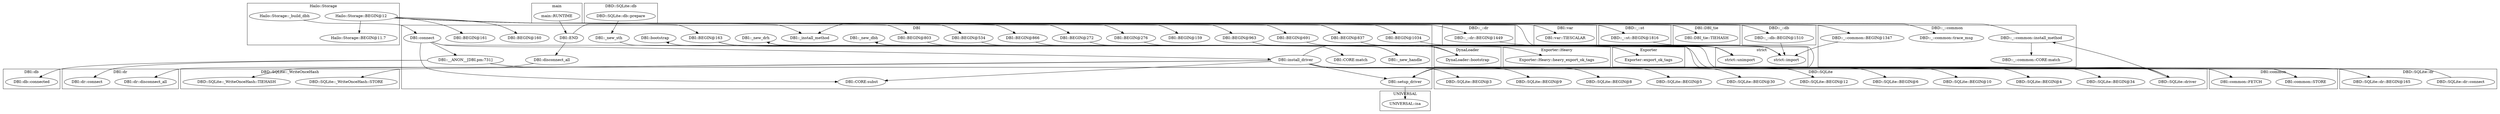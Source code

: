 digraph {
graph [overlap=false]
subgraph cluster_DynaLoader {
	label="DynaLoader";
	"DynaLoader::bootstrap";
}
subgraph cluster_DBI {
	label="DBI";
	"DBI::__ANON__[DBI.pm:731]";
	"DBI::BEGIN@866";
	"DBI::BEGIN@163";
	"DBI::BEGIN@160";
	"DBI::BEGIN@534";
	"DBI::BEGIN@161";
	"DBI::BEGIN@159";
	"DBI::bootstrap";
	"DBI::BEGIN@803";
	"DBI::BEGIN@276";
	"DBI::setup_driver";
	"DBI::CORE:match";
	"DBI::BEGIN@1034";
	"DBI::BEGIN@837";
	"DBI::_new_handle";
	"DBI::BEGIN@691";
	"DBI::BEGIN@963";
	"DBI::_new_sth";
	"DBI::BEGIN@272";
	"DBI::END";
	"DBI::_install_method";
	"DBI::_new_dbh";
	"DBI::install_driver";
	"DBI::disconnect_all";
	"DBI::CORE:subst";
	"DBI::_new_drh";
	"DBI::connect";
}
subgraph cluster_main {
	label="main";
	"main::RUNTIME";
}
subgraph cluster_strict {
	label="strict";
	"strict::import";
	"strict::unimport";
}
subgraph cluster_DBD_SQLite_dr {
	label="DBD::SQLite::dr";
	"DBD::SQLite::dr::connect";
	"DBD::SQLite::dr::BEGIN@165";
}
subgraph cluster_DBI_common {
	label="DBI::common";
	"DBI::common::STORE";
	"DBI::common::FETCH";
}
subgraph cluster_DBI_db {
	label="DBI::db";
	"DBI::db::connected";
}
subgraph cluster_UNIVERSAL {
	label="UNIVERSAL";
	"UNIVERSAL::isa";
}
subgraph cluster_DBD_SQLite {
	label="DBD::SQLite";
	"DBD::SQLite::BEGIN@9";
	"DBD::SQLite::BEGIN@3";
	"DBD::SQLite::BEGIN@34";
	"DBD::SQLite::BEGIN@4";
	"DBD::SQLite::BEGIN@10";
	"DBD::SQLite::BEGIN@6";
	"DBD::SQLite::BEGIN@12";
	"DBD::SQLite::BEGIN@30";
	"DBD::SQLite::driver";
	"DBD::SQLite::BEGIN@8";
	"DBD::SQLite::BEGIN@5";
}
subgraph cluster_Hailo_Storage {
	label="Hailo::Storage";
	"Hailo::Storage::BEGIN@12";
	"Hailo::Storage::_build_dbh";
	"Hailo::Storage::BEGIN@11.7";
}
subgraph cluster_DBD_SQLite_db {
	label="DBD::SQLite::db";
	"DBD::SQLite::db::prepare";
}
subgraph cluster_DBD___dr {
	label="DBD::_::dr";
	"DBD::_::dr::BEGIN@1449";
}
subgraph cluster_DBI_var {
	label="DBI::var";
	"DBI::var::TIESCALAR";
}
subgraph cluster_DBD___st {
	label="DBD::_::st";
	"DBD::_::st::BEGIN@1816";
}
subgraph cluster_DBI_DBI_tie {
	label="DBI::DBI_tie";
	"DBI::DBI_tie::TIEHASH";
}
subgraph cluster_Exporter_Heavy {
	label="Exporter::Heavy";
	"Exporter::Heavy::heavy_export_ok_tags";
}
subgraph cluster_DBD_SQLite__WriteOnceHash {
	label="DBD::SQLite::_WriteOnceHash";
	"DBD::SQLite::_WriteOnceHash::STORE";
	"DBD::SQLite::_WriteOnceHash::TIEHASH";
}
subgraph cluster_DBI_dr {
	label="DBI::dr";
	"DBI::dr::disconnect_all";
	"DBI::dr::connect";
}
subgraph cluster_Exporter {
	label="Exporter";
	"Exporter::export_ok_tags";
}
subgraph cluster_DBD___common {
	label="DBD::_::common";
	"DBD::_::common::BEGIN@1347";
	"DBD::_::common::CORE:match";
	"DBD::_::common::trace_msg";
	"DBD::_::common::install_method";
}
subgraph cluster_DBD___db {
	label="DBD::_::db";
	"DBD::_::db::BEGIN@1510";
}
"Hailo::Storage::BEGIN@12" -> "DBD::_::st::BEGIN@1816";
"Hailo::Storage::BEGIN@12" -> "DBI::BEGIN@160";
"DBD::_::common::install_method" -> "DBD::_::common::CORE:match";
"Hailo::Storage::BEGIN@12" -> "DBI::BEGIN@803";
"DBI::__ANON__[DBI.pm:731]" -> "DBI::db::connected";
"Hailo::Storage::BEGIN@12" -> "DBI::BEGIN@837";
"Hailo::Storage::BEGIN@12" -> "DBI::BEGIN@963";
"DBD::SQLite::db::prepare" -> "DBI::_new_sth";
"main::RUNTIME" -> "DBI::END";
"Hailo::Storage::BEGIN@12" -> "DBI::DBI_tie::TIEHASH";
"DBI::connect" -> "DBI::install_driver";
"DBI::install_driver" -> "DynaLoader::bootstrap";
"DBI::BEGIN@163" -> "DynaLoader::bootstrap";
"DBI::install_driver" -> "DBD::SQLite::BEGIN@9";
"DBI::install_driver" -> "DBD::SQLite::BEGIN@34";
"DBI::BEGIN@163" -> "Exporter::Heavy::heavy_export_ok_tags";
"DBI::BEGIN@866" -> "strict::unimport";
"DBI::BEGIN@803" -> "strict::unimport";
"DBI::BEGIN@1034" -> "strict::unimport";
"DBI::BEGIN@837" -> "strict::unimport";
"DBI::BEGIN@691" -> "strict::unimport";
"DBI::BEGIN@963" -> "strict::unimport";
"DBI::BEGIN@534" -> "strict::unimport";
"DBI::BEGIN@272" -> "strict::unimport";
"Hailo::Storage::BEGIN@12" -> "DBI::BEGIN@161";
"DBI::disconnect_all" -> "DBI::dr::disconnect_all";
"DBI::install_driver" -> "DBD::SQLite::BEGIN@12";
"DBI::setup_driver" -> "UNIVERSAL::isa";
"Hailo::Storage::BEGIN@12" -> "DBI::var::TIESCALAR";
"DBI::install_driver" -> "DBD::SQLite::dr::BEGIN@165";
"DBI::install_driver" -> "DBD::SQLite::BEGIN@4";
"Hailo::Storage::BEGIN@12" -> "DBI::BEGIN@272";
"DBD::SQLite::driver" -> "DBD::_::common::install_method";
"Hailo::Storage::BEGIN@12" -> "DBI::_install_method";
"DBD::_::common::install_method" -> "DBI::_install_method";
"DBD::SQLite::dr::connect" -> "DBI::_new_dbh";
"DBI::END" -> "DBI::disconnect_all";
"DBI::install_driver" -> "DBD::SQLite::driver";
"DBD::SQLite::driver" -> "DBI::_new_drh";
"DBI::install_driver" -> "DBD::SQLite::BEGIN@8";
"DBI::connect" -> "DBI::__ANON__[DBI.pm:731]";
"Hailo::Storage::BEGIN@12" -> "DBI::BEGIN@163";
"Hailo::Storage::BEGIN@12" -> "DBI::BEGIN@866";
"DBI::END" -> "DBD::_::common::trace_msg";
"DynaLoader::bootstrap" -> "DBI::bootstrap";
"Hailo::Storage::BEGIN@12" -> "DBD::_::common::BEGIN@1347";
"DBI::BEGIN@163" -> "DBI::CORE:match";
"DBI::BEGIN@163" -> "Exporter::export_ok_tags";
"Hailo::Storage::BEGIN@12" -> "DBI::BEGIN@1034";
"Hailo::Storage::BEGIN@12" -> "DBI::BEGIN@691";
"DBI::__ANON__[DBI.pm:731]" -> "DBI::common::FETCH";
"Hailo::Storage::BEGIN@12" -> "Hailo::Storage::BEGIN@11.7";
"DBI::install_driver" -> "DBI::CORE:subst";
"DBI::connect" -> "DBI::CORE:subst";
"DBI::install_driver" -> "DBD::SQLite::_WriteOnceHash::TIEHASH";
"Hailo::Storage::_build_dbh" -> "DBI::connect";
"DBI::install_driver" -> "DBD::SQLite::BEGIN@5";
"DBI::install_driver" -> "DBD::SQLite::BEGIN@3";
"DBI::install_driver" -> "DBD::SQLite::BEGIN@10";
"Hailo::Storage::BEGIN@12" -> "DBI::BEGIN@534";
"DBI::__ANON__[DBI.pm:731]" -> "DBI::dr::connect";
"DBI::install_driver" -> "DBD::SQLite::BEGIN@6";
"Hailo::Storage::BEGIN@12" -> "DBI::BEGIN@159";
"DBI::install_driver" -> "DBI::setup_driver";
"Hailo::Storage::BEGIN@12" -> "DBI::setup_driver";
"DBD::SQLite::driver" -> "DBI::setup_driver";
"Hailo::Storage::BEGIN@12" -> "DBI::BEGIN@276";
"DBI::install_driver" -> "DBD::SQLite::BEGIN@30";
"DBI::_new_dbh" -> "DBI::_new_handle";
"DBI::_new_sth" -> "DBI::_new_handle";
"DBI::_new_drh" -> "DBI::_new_handle";
"Hailo::Storage::BEGIN@12" -> "DBD::_::db::BEGIN@1510";
"DBI::install_driver" -> "DBD::SQLite::_WriteOnceHash::STORE";
"DBD::_::st::BEGIN@1816" -> "strict::import";
"DBD::_::common::BEGIN@1347" -> "strict::import";
"DBI::BEGIN@276" -> "strict::import";
"DBD::_::db::BEGIN@1510" -> "strict::import";
"DBD::_::dr::BEGIN@1449" -> "strict::import";
"Hailo::Storage::BEGIN@12" -> "DBD::_::dr::BEGIN@1449";
"DBI::__ANON__[DBI.pm:731]" -> "DBI::common::STORE";
"DBI::connect" -> "DBI::common::STORE";
}

